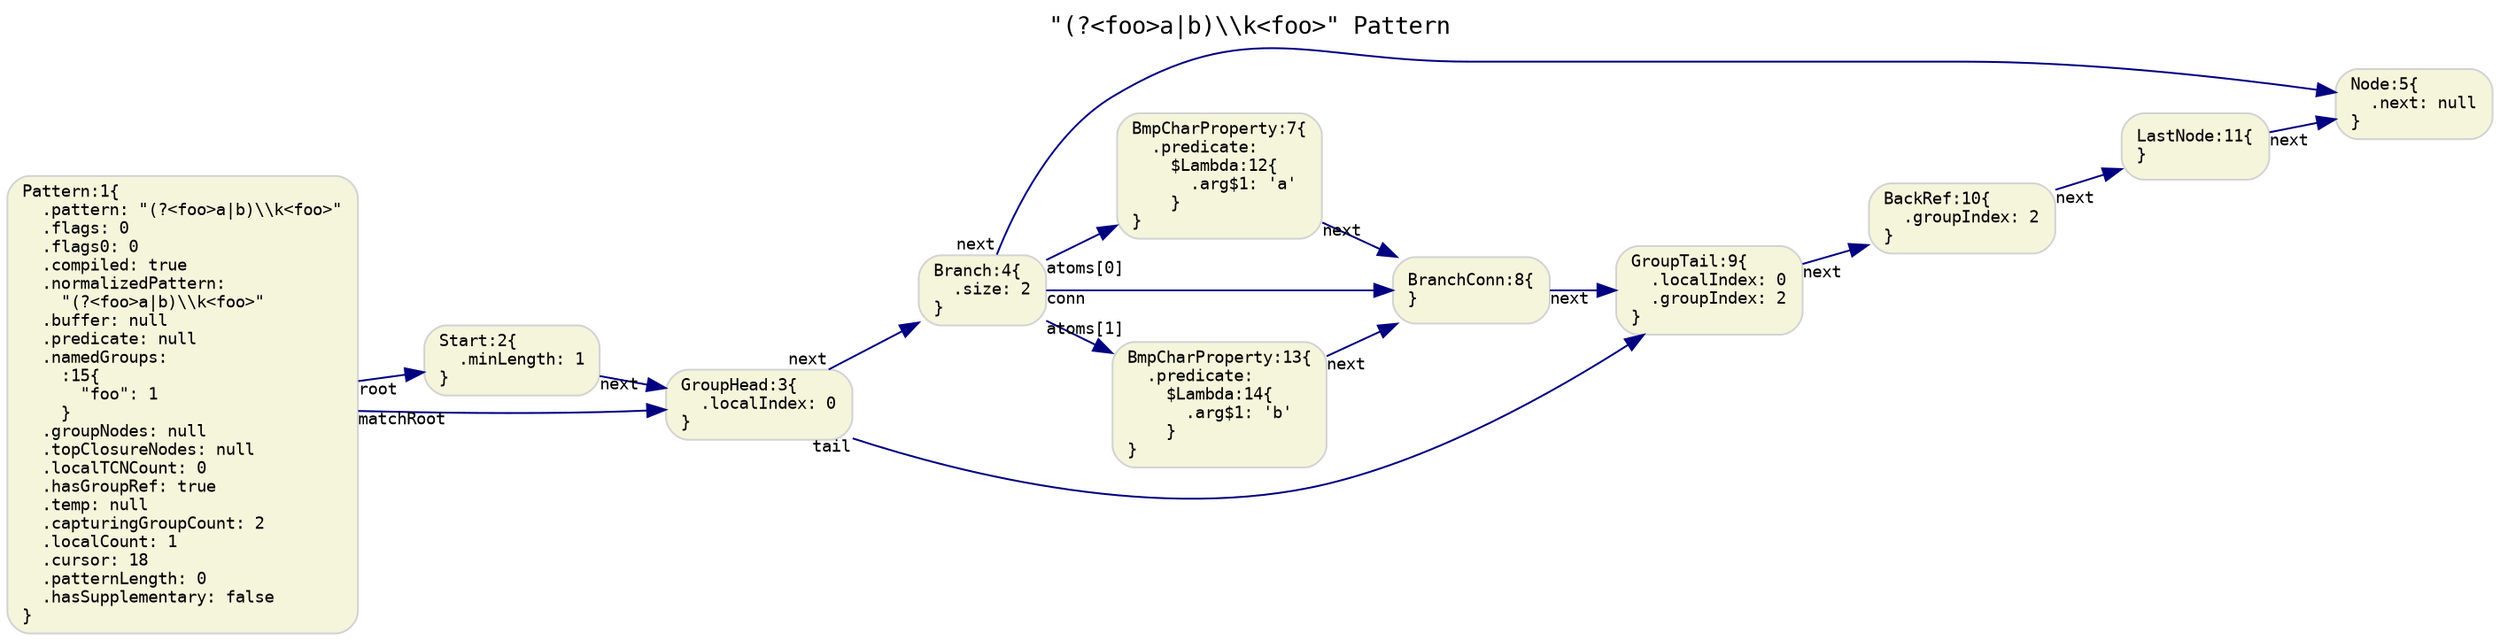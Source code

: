 digraph G {
  rankdir=LR;
  labelloc="t";
  label="\"(?<foo>a|b)\\\\k<foo>\" Pattern\l";
  graph [fontname="Monospace", fontsize="13"]

  // default nodes
  node [fontname="Monospace", fontsize="9", shape="box", style="rounded,filled", color="LightGray", fillcolor="Beige"]
  1[ label="Pattern:1\{\l  .pattern: \"(?<foo>a|b)\\\\k<foo>\"\l  .flags: 0\l  .flags0: 0\l  .compiled: true\l  .normalizedPattern:\l    \"(?<foo>a|b)\\\\k<foo>\"\l  .buffer: null\l  .predicate: null\l  .namedGroups:\l    :15\{\l      \"foo\": 1\l    \}\l  .groupNodes: null\l  .topClosureNodes: null\l  .localTCNCount: 0\l  .hasGroupRef: true\l  .temp: null\l  .capturingGroupCount: 2\l  .localCount: 1\l  .cursor: 18\l  .patternLength: 0\l  .hasSupplementary: false\l\}\l" ]
  2[ label="Start:2\{\l  .minLength: 1\l\}\l" ]
  3[ label="GroupHead:3\{\l  .localIndex: 0\l\}\l" ]
  4[ label="Branch:4\{\l  .size: 2\l\}\l" ]
  5[ label="Node:5\{\l  .next: null\l\}\l" ]
  7[ label="BmpCharProperty:7\{\l  .predicate:\l    $Lambda:12\{\l      .arg$1: 'a'\l    \}\l\}\l" ]
  8[ label="BranchConn:8\{\l\}\l" ]
  9[ label="GroupTail:9\{\l  .localIndex: 0\l  .groupIndex: 2\l\}\l" ]
  10[ label="BackRef:10\{\l  .groupIndex: 2\l\}\l" ]
  11[ label="LastNode:11\{\l\}\l" ]
  13[ label="BmpCharProperty:13\{\l  .predicate:\l    $Lambda:14\{\l      .arg$1: 'b'\l    \}\l\}\l" ]

  // default edges
  edge [fontname="Monospace", fontsize="9", color="Navy"]
  4 -> 5 [ label="",  taillabel="next" ]
  11 -> 5 [ label="",  taillabel="next" ]
  10 -> 11 [ label="",  taillabel="next" ]
  9 -> 10 [ label="",  taillabel="next" ]
  8 -> 9 [ label="",  taillabel="next" ]
  7 -> 8 [ label="",  taillabel="next" ]
  4 -> 7 [ label="",  taillabel="atoms[0]" ]
  13 -> 8 [ label="",  taillabel="next" ]
  4 -> 13 [ label="",  taillabel="atoms[1]" ]
  4 -> 8 [ label="",  taillabel="conn" ]
  3 -> 4 [ label="",  taillabel="next" ]
  3 -> 9 [ label="",  taillabel="tail" ]
  2 -> 3 [ label="",  taillabel="next" ]
  1 -> 2 [ label="",  taillabel="root" ]
  1 -> 3 [ label="",  taillabel="matchRoot" ]
}
